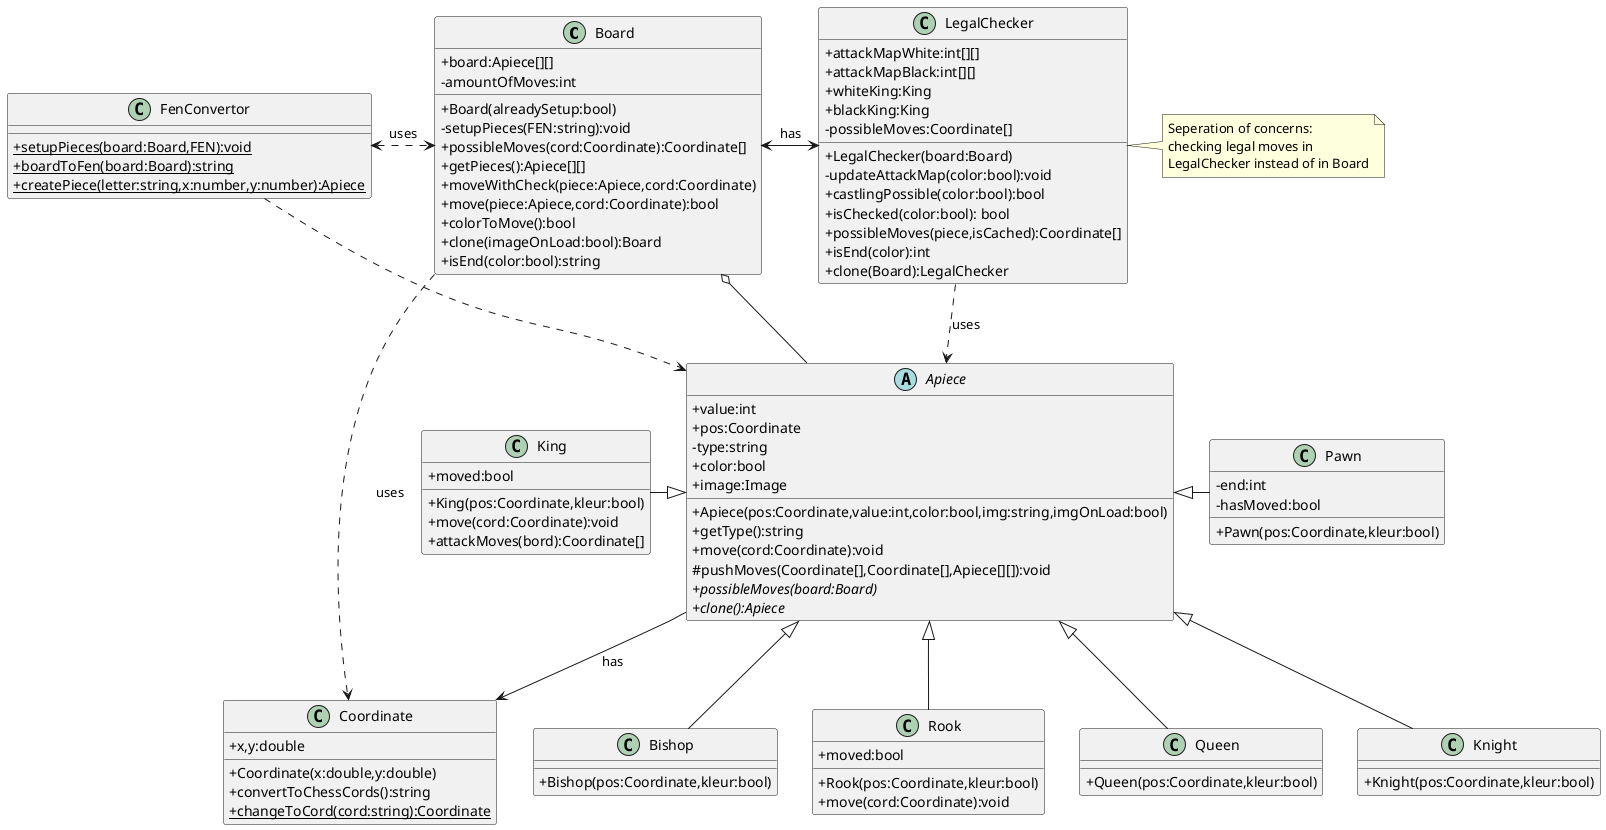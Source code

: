 @startuml Model chessgame
skinparam classAttributeIconSize 0
class Board {
    +board:Apiece[][]
    -amountOfMoves:int
    +Board(alreadySetup:bool)
    -setupPieces(FEN:string):void
    +possibleMoves(cord:Coordinate):Coordinate[]
    +getPieces():Apiece[][]
    +moveWithCheck(piece:Apiece,cord:Coordinate)
    +move(piece:Apiece,cord:Coordinate):bool
    +colorToMove():bool
    +clone(imageOnLoad:bool):Board
    +isEnd(color:bool):string
}
abstract class Apiece {
    +value:int
    +pos:Coordinate
    -type:string
    +color:bool
    +image:Image
    +Apiece(pos:Coordinate,value:int,color:bool,img:string,imgOnLoad:bool)
    +getType():string
    +move(cord:Coordinate):void
    #pushMoves(Coordinate[],Coordinate[],Apiece[][]):void
    +possibleMoves(board:Board) {abstract}
    +clone():Apiece {abstract}
    

}



class King{
    +King(pos:Coordinate,kleur:bool)
    +moved:bool
    +move(cord:Coordinate):void
    +attackMoves(bord):Coordinate[]
}
class Queen{
    +Queen(pos:Coordinate,kleur:bool)
}
class Knight{
    +Knight(pos:Coordinate,kleur:bool)
}
class Bishop{
    +Bishop(pos:Coordinate,kleur:bool)
}
class Rook{
    +moved:bool
    +Rook(pos:Coordinate,kleur:bool)
    +move(cord:Coordinate):void
}
class Pawn{
    -end:int
-hasMoved:bool
    +Pawn(pos:Coordinate,kleur:bool)
}

class FenConvertor{
    +setupPieces(board:Board,FEN):void{static}
    +boardToFen(board:Board):string{static}
    +createPiece(letter:string,x:number,y:number):Apiece{static}

}



class Coordinate{
    + x,y:double
    +Coordinate(x:double,y:double)
    +convertToChessCords():string
    +changeToCord(cord:string):Coordinate {static}
}

class LegalChecker{
    +attackMapWhite:int[][]
    +attackMapBlack:int[][]
    +whiteKing:King
    +blackKing:King
    -possibleMoves:Coordinate[]
    +LegalChecker(board:Board)
    - updateAttackMap(color:bool):void
    +castlingPossible(color:bool):bool
    + isChecked(color:bool): bool
    + possibleMoves(piece,isCached):Coordinate[]
    + isEnd(color):int
    + clone(Board):LegalChecker
}
note right : Seperation of concerns: \nchecking legal moves in \nLegalChecker instead of in Board


Apiece <|-left-King
Apiece <|--Queen
Apiece <|--Bishop
Apiece <|--Knight
Apiece <|-- Rook
Apiece <|-right-Pawn
Board o-- Apiece

Apiece -->Coordinate:has 
Board ..> Coordinate:uses

Board<-right->LegalChecker:has
LegalChecker..>Apiece:uses
Board <.left.> FenConvertor:uses
FenConvertor..>Apiece
@enduml